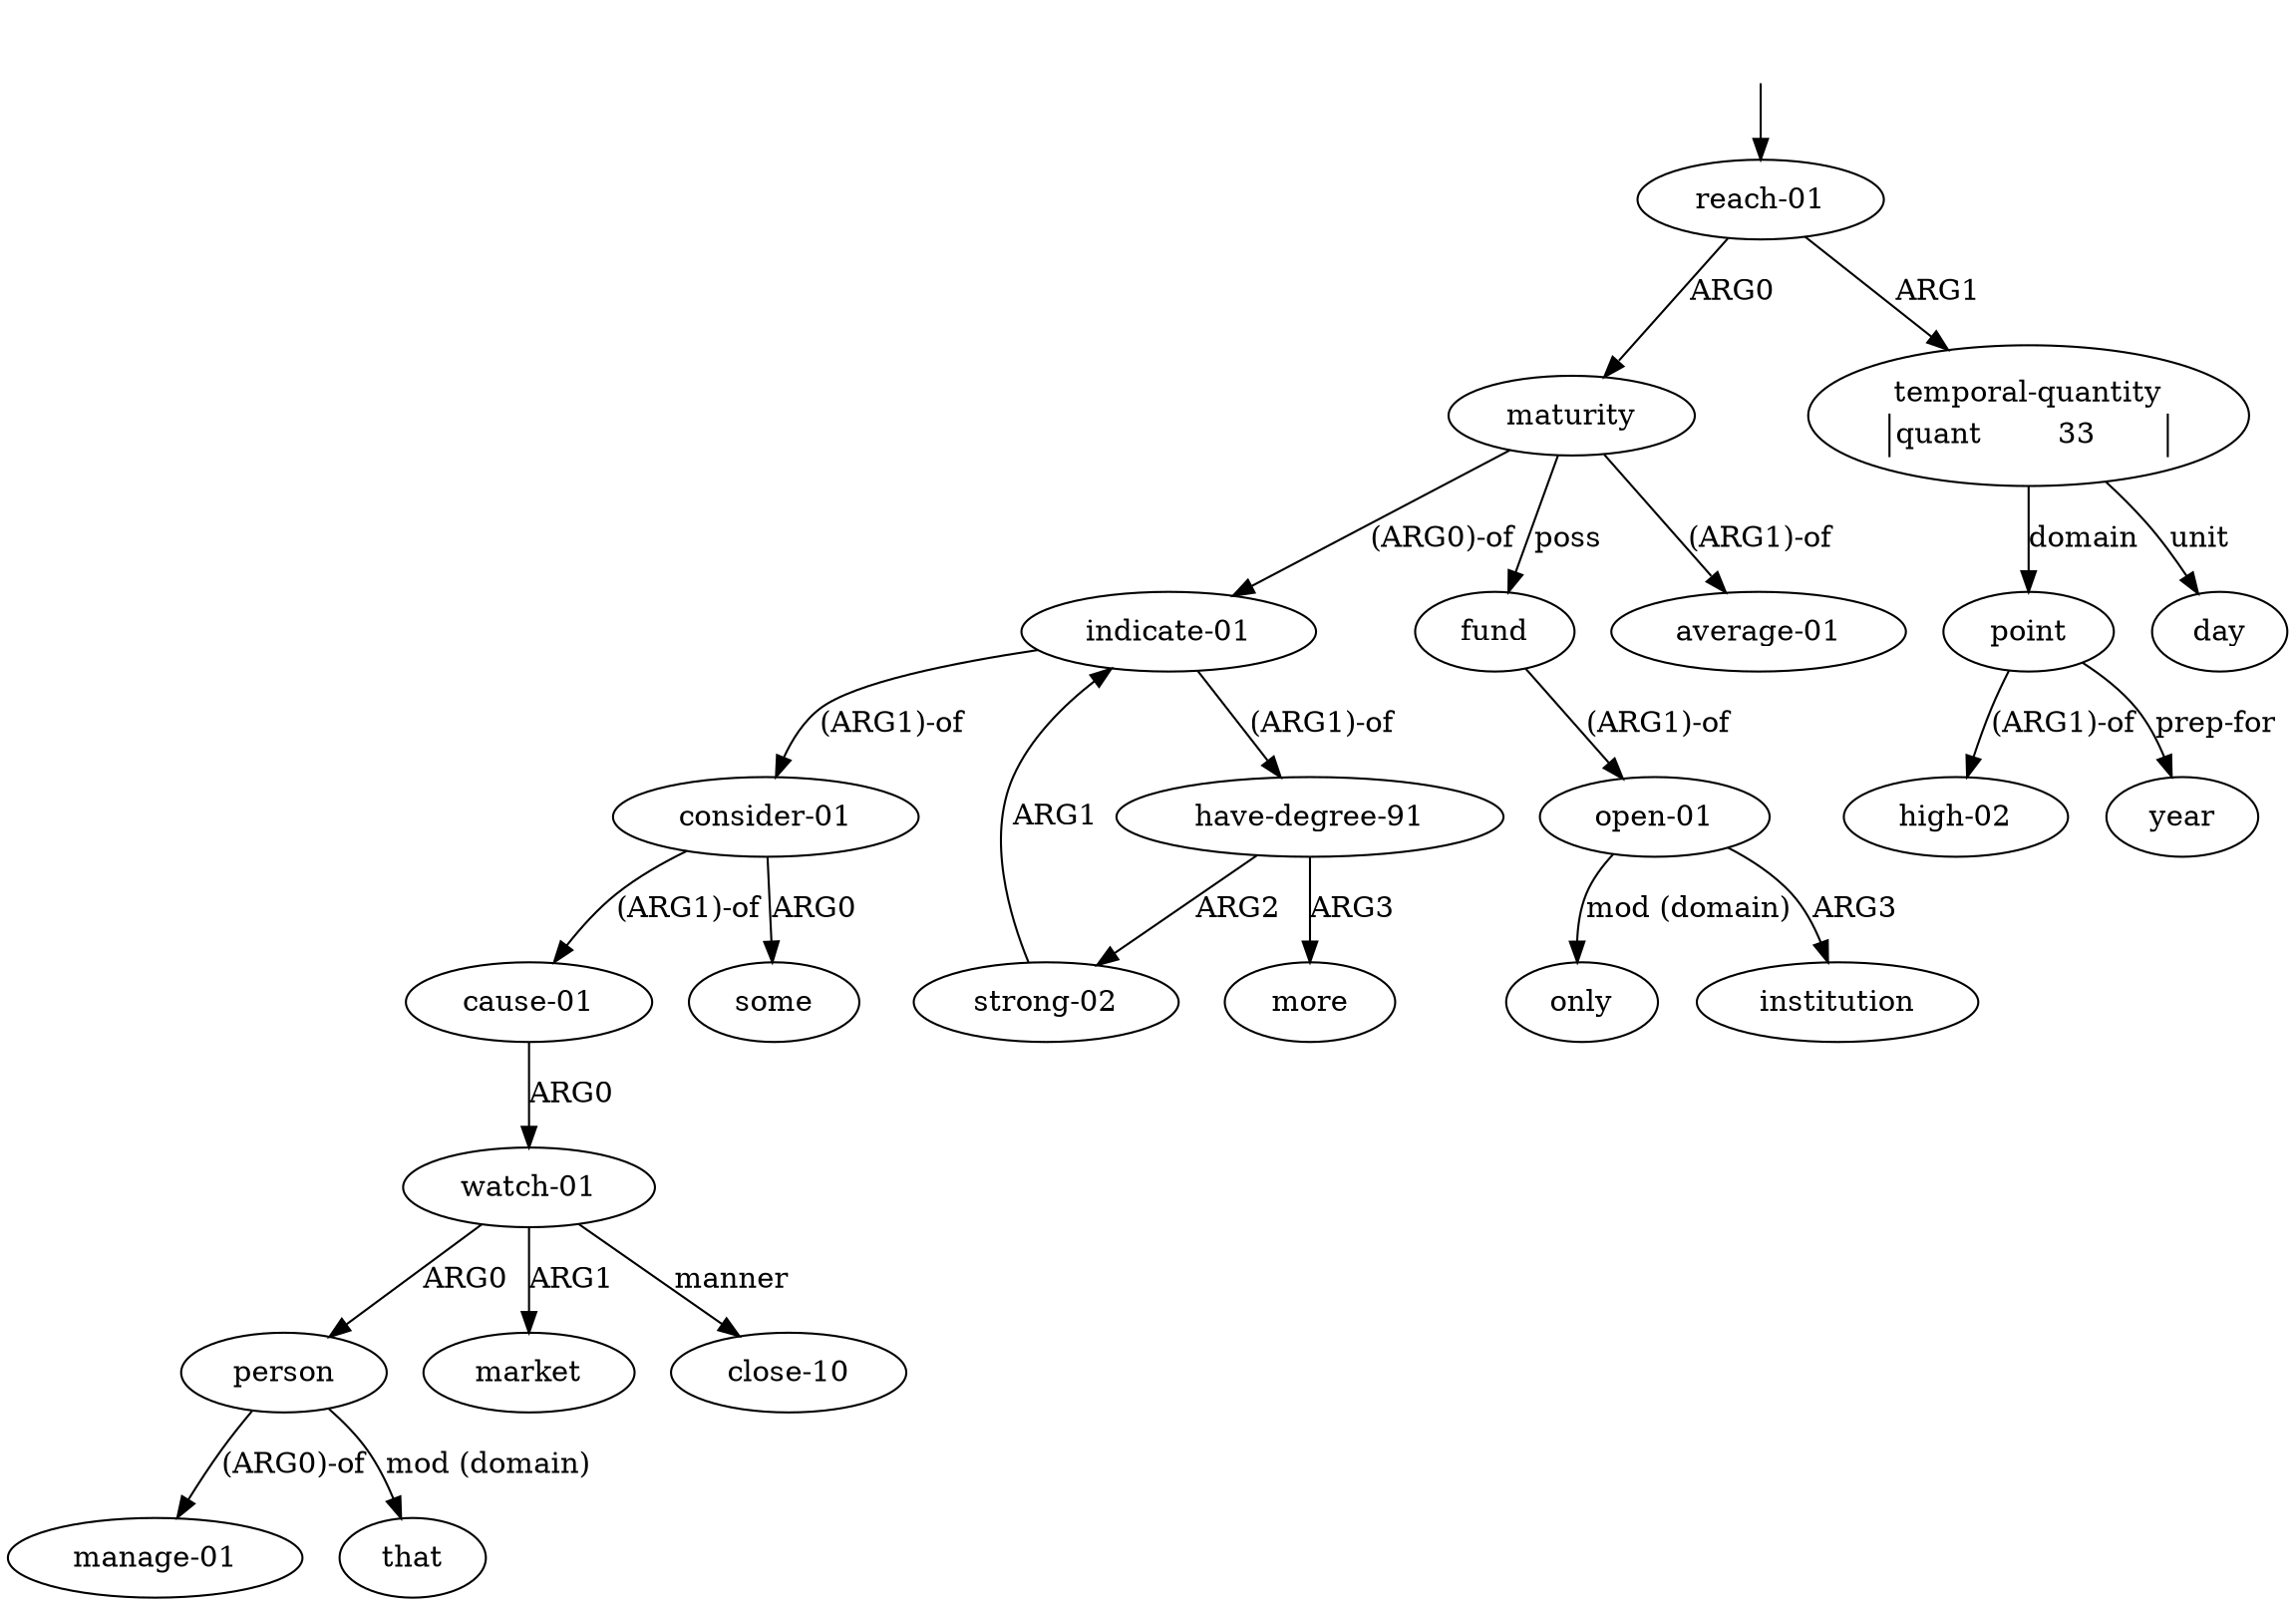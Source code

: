digraph "20004007" {
  top [ style=invis ];
  top -> 0;
  0 [ label=<<table align="center" border="0" cellspacing="0"><tr><td colspan="2">reach-01</td></tr></table>> ];
  1 [ label=<<table align="center" border="0" cellspacing="0"><tr><td colspan="2">maturity</td></tr></table>> ];
  2 [ label=<<table align="center" border="0" cellspacing="0"><tr><td colspan="2">fund</td></tr></table>> ];
  3 [ label=<<table align="center" border="0" cellspacing="0"><tr><td colspan="2">open-01</td></tr></table>> ];
  4 [ label=<<table align="center" border="0" cellspacing="0"><tr><td colspan="2">institution</td></tr></table>> ];
  5 [ label=<<table align="center" border="0" cellspacing="0"><tr><td colspan="2">only</td></tr></table>> ];
  6 [ label=<<table align="center" border="0" cellspacing="0"><tr><td colspan="2">average-01</td></tr></table>> ];
  7 [ label=<<table align="center" border="0" cellspacing="0"><tr><td colspan="2">indicate-01</td></tr></table>> ];
  8 [ label=<<table align="center" border="0" cellspacing="0"><tr><td colspan="2">consider-01</td></tr></table>> ];
  9 [ label=<<table align="center" border="0" cellspacing="0"><tr><td colspan="2">some</td></tr></table>> ];
  10 [ label=<<table align="center" border="0" cellspacing="0"><tr><td colspan="2">cause-01</td></tr></table>> ];
  11 [ label=<<table align="center" border="0" cellspacing="0"><tr><td colspan="2">watch-01</td></tr></table>> ];
  12 [ label=<<table align="center" border="0" cellspacing="0"><tr><td colspan="2">person</td></tr></table>> ];
  13 [ label=<<table align="center" border="0" cellspacing="0"><tr><td colspan="2">manage-01</td></tr></table>> ];
  14 [ label=<<table align="center" border="0" cellspacing="0"><tr><td colspan="2">that</td></tr></table>> ];
  15 [ label=<<table align="center" border="0" cellspacing="0"><tr><td colspan="2">market</td></tr></table>> ];
  16 [ label=<<table align="center" border="0" cellspacing="0"><tr><td colspan="2">close-10</td></tr></table>> ];
  17 [ label=<<table align="center" border="0" cellspacing="0"><tr><td colspan="2">have-degree-91</td></tr></table>> ];
  18 [ label=<<table align="center" border="0" cellspacing="0"><tr><td colspan="2">strong-02</td></tr></table>> ];
  19 [ label=<<table align="center" border="0" cellspacing="0"><tr><td colspan="2">more</td></tr></table>> ];
  20 [ label=<<table align="center" border="0" cellspacing="0"><tr><td colspan="2">temporal-quantity</td></tr><tr><td sides="l" border="1" align="left">quant</td><td sides="r" border="1" align="left">33</td></tr></table>> ];
  21 [ label=<<table align="center" border="0" cellspacing="0"><tr><td colspan="2">day</td></tr></table>> ];
  22 [ label=<<table align="center" border="0" cellspacing="0"><tr><td colspan="2">point</td></tr></table>> ];
  23 [ label=<<table align="center" border="0" cellspacing="0"><tr><td colspan="2">high-02</td></tr></table>> ];
  24 [ label=<<table align="center" border="0" cellspacing="0"><tr><td colspan="2">year</td></tr></table>> ];
  11 -> 12 [ label="ARG0" ];
  0 -> 20 [ label="ARG1" ];
  22 -> 23 [ label="(ARG1)-of" ];
  17 -> 18 [ label="ARG2" ];
  0 -> 1 [ label="ARG0" ];
  1 -> 7 [ label="(ARG0)-of" ];
  11 -> 16 [ label="manner" ];
  7 -> 8 [ label="(ARG1)-of" ];
  17 -> 19 [ label="ARG3" ];
  2 -> 3 [ label="(ARG1)-of" ];
  8 -> 9 [ label="ARG0" ];
  1 -> 6 [ label="(ARG1)-of" ];
  20 -> 22 [ label="domain" ];
  20 -> 21 [ label="unit" ];
  11 -> 15 [ label="ARG1" ];
  1 -> 2 [ label="poss" ];
  12 -> 13 [ label="(ARG0)-of" ];
  7 -> 17 [ label="(ARG1)-of" ];
  12 -> 14 [ label="mod (domain)" ];
  8 -> 10 [ label="(ARG1)-of" ];
  18 -> 7 [ label="ARG1" ];
  10 -> 11 [ label="ARG0" ];
  3 -> 4 [ label="ARG3" ];
  22 -> 24 [ label="prep-for" ];
  3 -> 5 [ label="mod (domain)" ];
}

